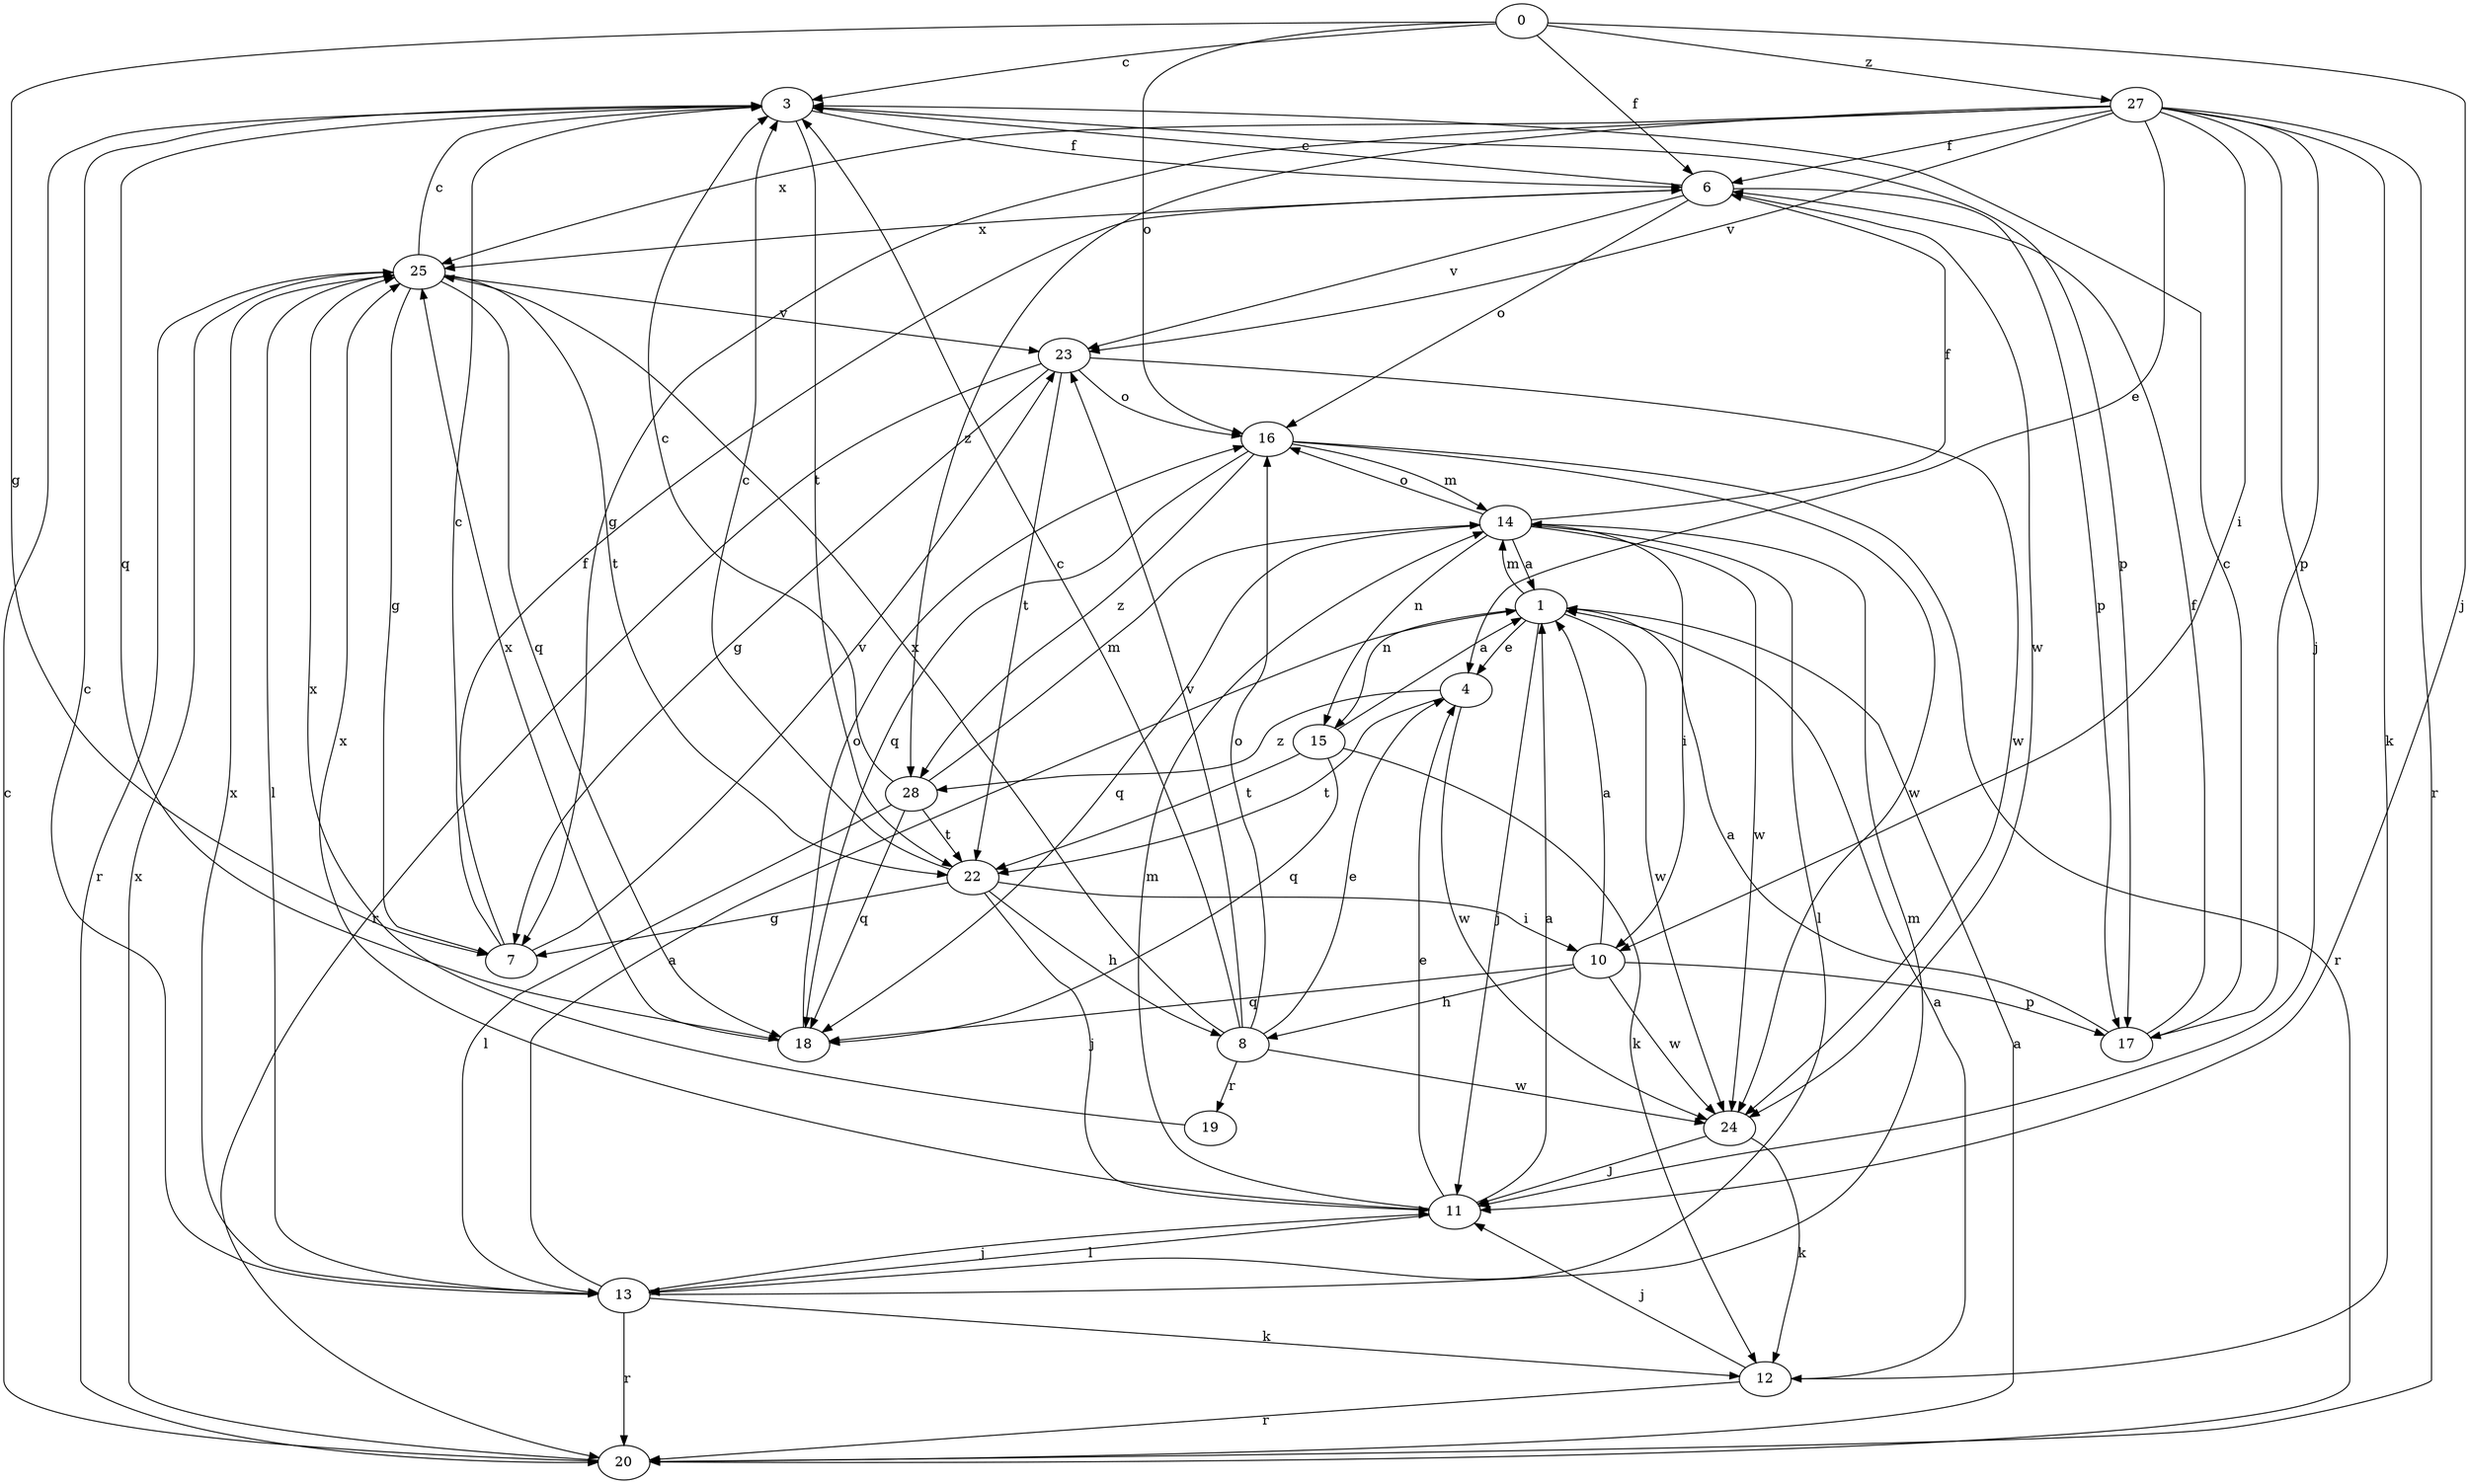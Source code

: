 strict digraph  {
0;
1;
3;
4;
6;
7;
8;
10;
11;
12;
13;
14;
15;
16;
17;
18;
19;
20;
22;
23;
24;
25;
27;
28;
0 -> 3  [label=c];
0 -> 6  [label=f];
0 -> 7  [label=g];
0 -> 11  [label=j];
0 -> 16  [label=o];
0 -> 27  [label=z];
1 -> 4  [label=e];
1 -> 11  [label=j];
1 -> 14  [label=m];
1 -> 15  [label=n];
1 -> 24  [label=w];
3 -> 6  [label=f];
3 -> 17  [label=p];
3 -> 18  [label=q];
3 -> 22  [label=t];
4 -> 22  [label=t];
4 -> 24  [label=w];
4 -> 28  [label=z];
6 -> 3  [label=c];
6 -> 16  [label=o];
6 -> 17  [label=p];
6 -> 23  [label=v];
6 -> 24  [label=w];
6 -> 25  [label=x];
7 -> 3  [label=c];
7 -> 6  [label=f];
7 -> 23  [label=v];
8 -> 3  [label=c];
8 -> 4  [label=e];
8 -> 16  [label=o];
8 -> 19  [label=r];
8 -> 23  [label=v];
8 -> 24  [label=w];
8 -> 25  [label=x];
10 -> 1  [label=a];
10 -> 8  [label=h];
10 -> 17  [label=p];
10 -> 18  [label=q];
10 -> 24  [label=w];
11 -> 1  [label=a];
11 -> 4  [label=e];
11 -> 13  [label=l];
11 -> 14  [label=m];
11 -> 25  [label=x];
12 -> 1  [label=a];
12 -> 11  [label=j];
12 -> 20  [label=r];
13 -> 1  [label=a];
13 -> 3  [label=c];
13 -> 11  [label=j];
13 -> 12  [label=k];
13 -> 14  [label=m];
13 -> 20  [label=r];
13 -> 25  [label=x];
14 -> 1  [label=a];
14 -> 6  [label=f];
14 -> 10  [label=i];
14 -> 13  [label=l];
14 -> 15  [label=n];
14 -> 16  [label=o];
14 -> 18  [label=q];
14 -> 24  [label=w];
15 -> 1  [label=a];
15 -> 12  [label=k];
15 -> 18  [label=q];
15 -> 22  [label=t];
16 -> 14  [label=m];
16 -> 18  [label=q];
16 -> 20  [label=r];
16 -> 24  [label=w];
16 -> 28  [label=z];
17 -> 1  [label=a];
17 -> 3  [label=c];
17 -> 6  [label=f];
18 -> 16  [label=o];
18 -> 25  [label=x];
19 -> 25  [label=x];
20 -> 1  [label=a];
20 -> 3  [label=c];
20 -> 25  [label=x];
22 -> 3  [label=c];
22 -> 7  [label=g];
22 -> 8  [label=h];
22 -> 10  [label=i];
22 -> 11  [label=j];
23 -> 7  [label=g];
23 -> 16  [label=o];
23 -> 20  [label=r];
23 -> 22  [label=t];
23 -> 24  [label=w];
24 -> 11  [label=j];
24 -> 12  [label=k];
25 -> 3  [label=c];
25 -> 7  [label=g];
25 -> 13  [label=l];
25 -> 18  [label=q];
25 -> 20  [label=r];
25 -> 22  [label=t];
25 -> 23  [label=v];
27 -> 4  [label=e];
27 -> 6  [label=f];
27 -> 7  [label=g];
27 -> 10  [label=i];
27 -> 11  [label=j];
27 -> 12  [label=k];
27 -> 17  [label=p];
27 -> 20  [label=r];
27 -> 23  [label=v];
27 -> 25  [label=x];
27 -> 28  [label=z];
28 -> 3  [label=c];
28 -> 13  [label=l];
28 -> 14  [label=m];
28 -> 18  [label=q];
28 -> 22  [label=t];
}
